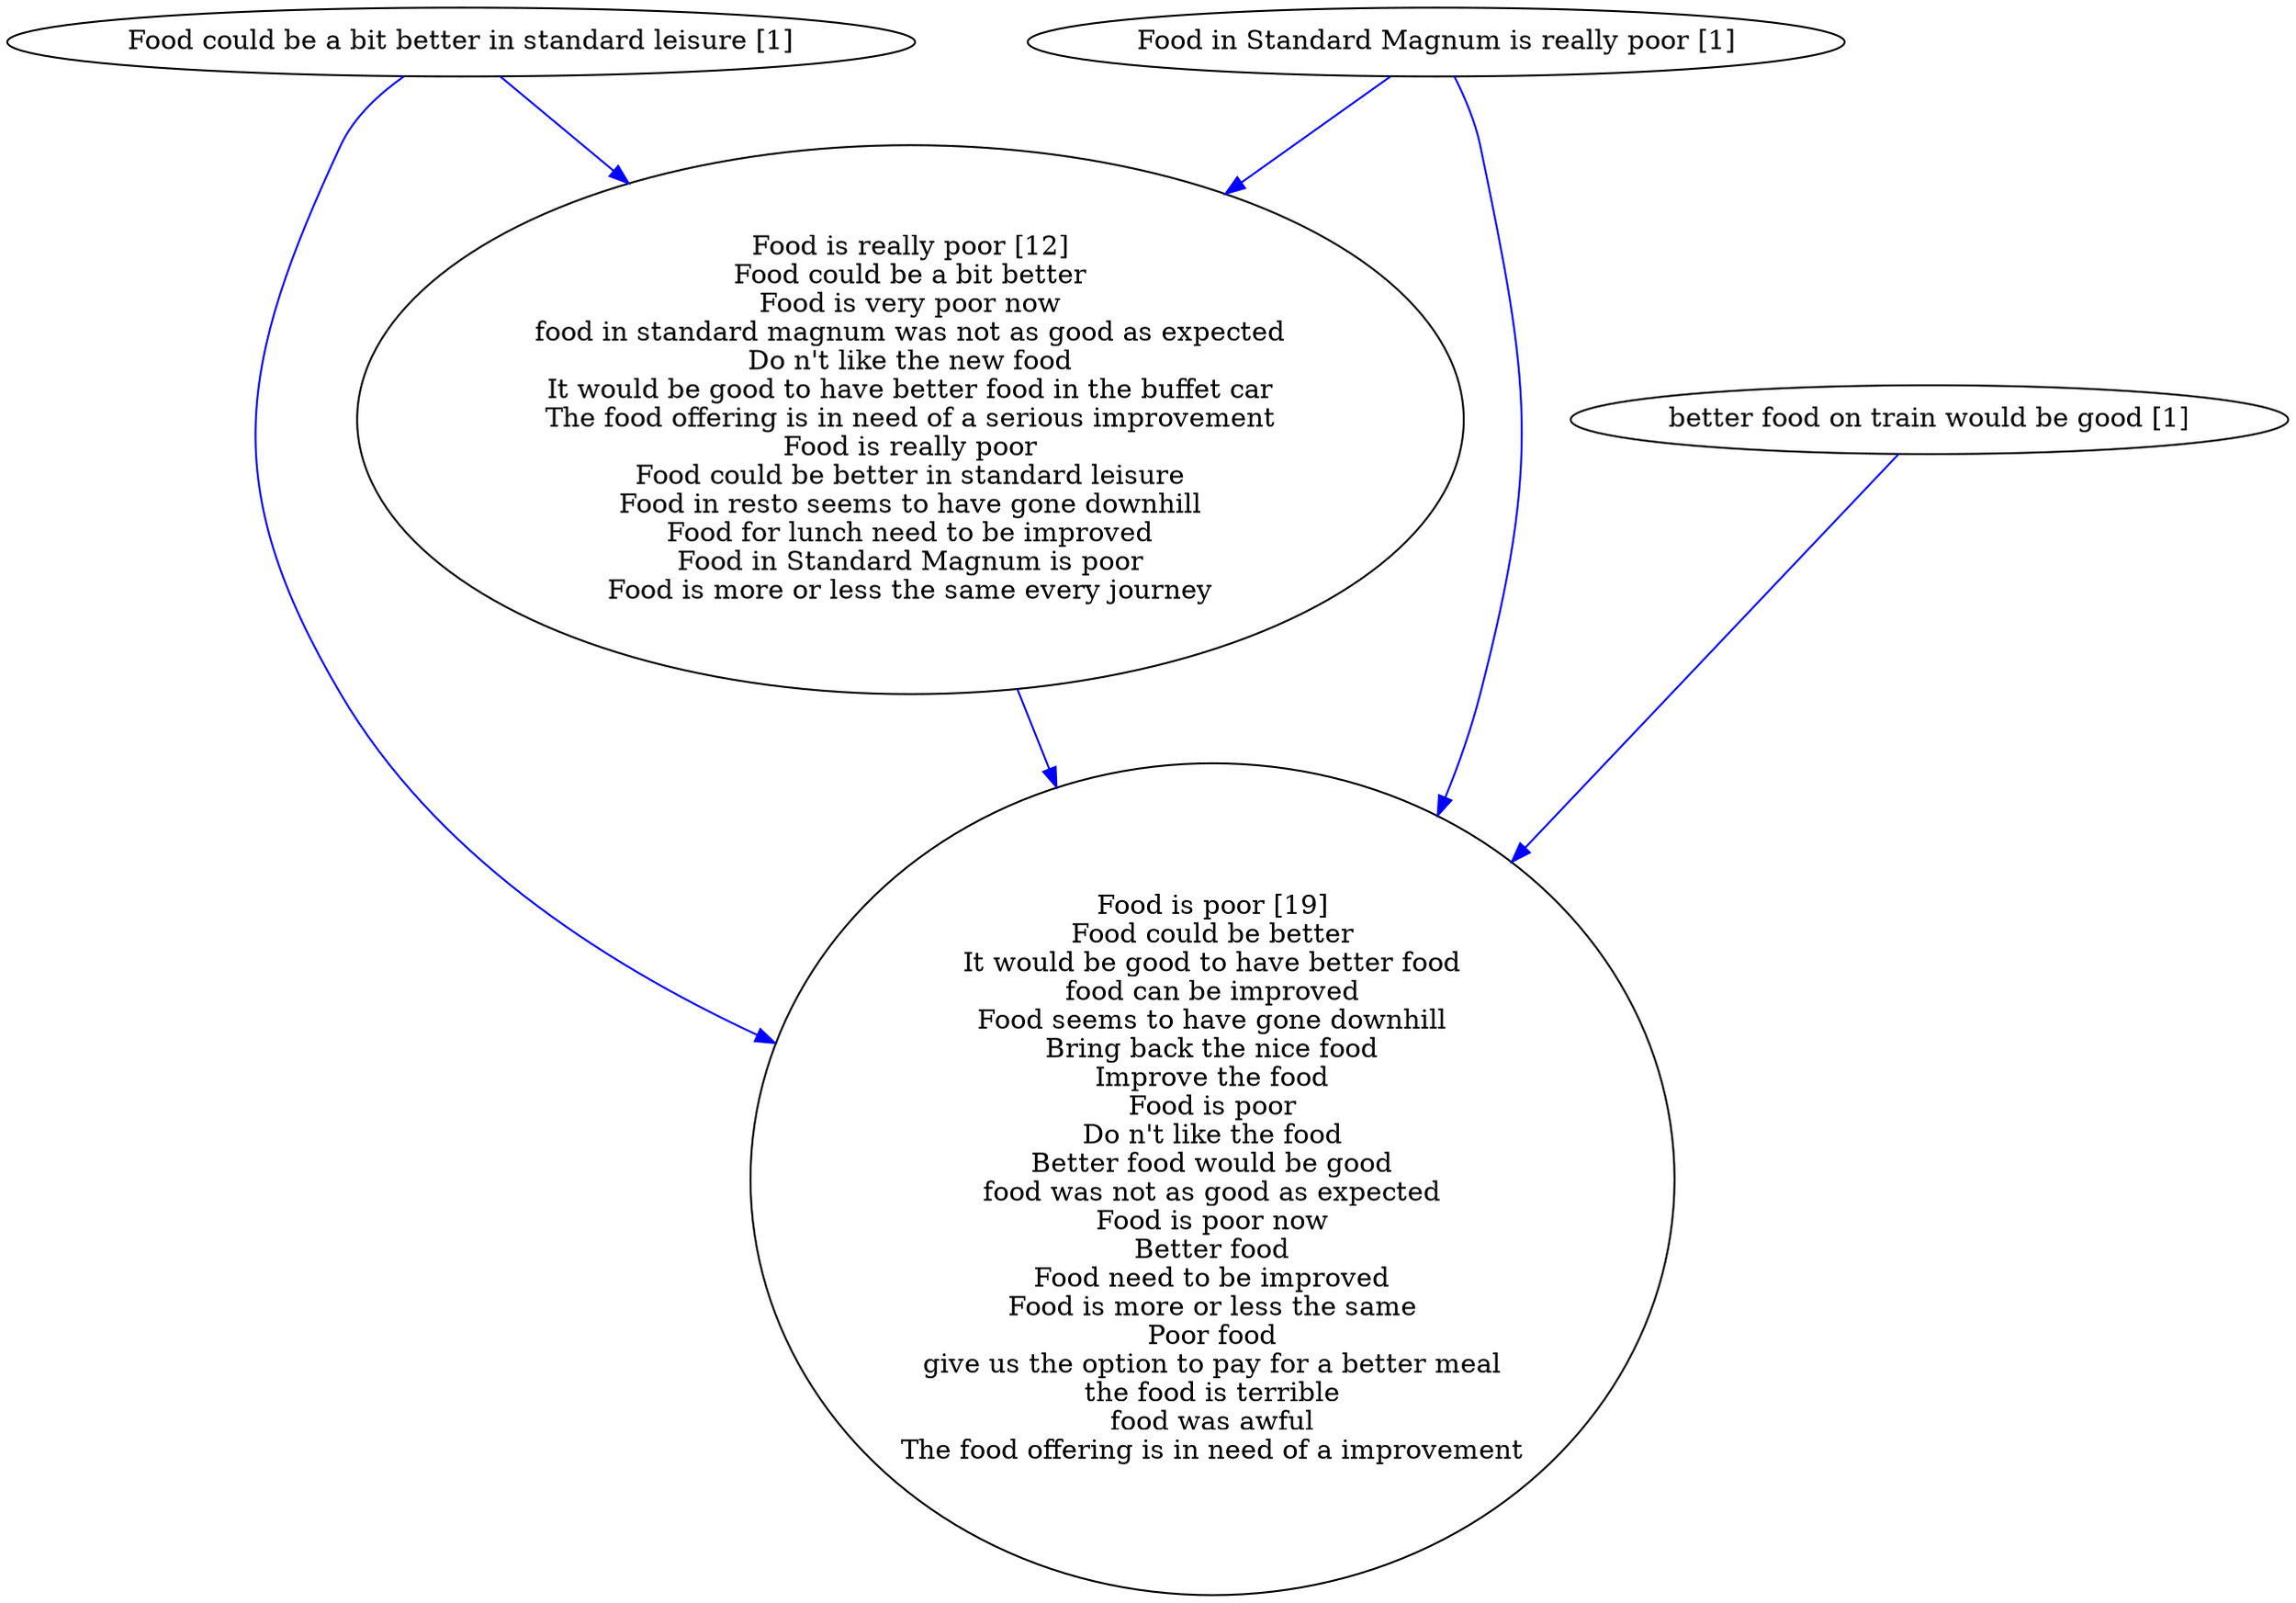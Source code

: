 digraph collapsedGraph {
"Food is really poor [12]\nFood could be a bit better\nFood is very poor now\nfood in standard magnum was not as good as expected\nDo n't like the new food\nIt would be good to have better food in the buffet car\nThe food offering is in need of a serious improvement\nFood is really poor\nFood could be better in standard leisure\nFood in resto seems to have gone downhill\nFood for lunch need to be improved\nFood in Standard Magnum is poor\nFood is more or less the same every journey""Food is poor [19]\nFood could be better\nIt would be good to have better food\nfood can be improved\nFood seems to have gone downhill\nBring back the nice food\nImprove the food\nFood is poor\nDo n't like the food\nBetter food would be good\nfood was not as good as expected\nFood is poor now\nBetter food\nFood need to be improved\nFood is more or less the same\nPoor food\ngive us the option to pay for a better meal\nthe food is terrible\nfood was awful\nThe food offering is in need of a improvement""Food could be a bit better in standard leisure [1]""Food in Standard Magnum is really poor [1]""better food on train would be good [1]""Food could be a bit better in standard leisure [1]" -> "Food is poor [19]\nFood could be better\nIt would be good to have better food\nfood can be improved\nFood seems to have gone downhill\nBring back the nice food\nImprove the food\nFood is poor\nDo n't like the food\nBetter food would be good\nfood was not as good as expected\nFood is poor now\nBetter food\nFood need to be improved\nFood is more or less the same\nPoor food\ngive us the option to pay for a better meal\nthe food is terrible\nfood was awful\nThe food offering is in need of a improvement" [color=blue]
"Food is really poor [12]\nFood could be a bit better\nFood is very poor now\nfood in standard magnum was not as good as expected\nDo n't like the new food\nIt would be good to have better food in the buffet car\nThe food offering is in need of a serious improvement\nFood is really poor\nFood could be better in standard leisure\nFood in resto seems to have gone downhill\nFood for lunch need to be improved\nFood in Standard Magnum is poor\nFood is more or less the same every journey" -> "Food is poor [19]\nFood could be better\nIt would be good to have better food\nfood can be improved\nFood seems to have gone downhill\nBring back the nice food\nImprove the food\nFood is poor\nDo n't like the food\nBetter food would be good\nfood was not as good as expected\nFood is poor now\nBetter food\nFood need to be improved\nFood is more or less the same\nPoor food\ngive us the option to pay for a better meal\nthe food is terrible\nfood was awful\nThe food offering is in need of a improvement" [color=blue]
"Food in Standard Magnum is really poor [1]" -> "Food is poor [19]\nFood could be better\nIt would be good to have better food\nfood can be improved\nFood seems to have gone downhill\nBring back the nice food\nImprove the food\nFood is poor\nDo n't like the food\nBetter food would be good\nfood was not as good as expected\nFood is poor now\nBetter food\nFood need to be improved\nFood is more or less the same\nPoor food\ngive us the option to pay for a better meal\nthe food is terrible\nfood was awful\nThe food offering is in need of a improvement" [color=blue]
"Food in Standard Magnum is really poor [1]" -> "Food is really poor [12]\nFood could be a bit better\nFood is very poor now\nfood in standard magnum was not as good as expected\nDo n't like the new food\nIt would be good to have better food in the buffet car\nThe food offering is in need of a serious improvement\nFood is really poor\nFood could be better in standard leisure\nFood in resto seems to have gone downhill\nFood for lunch need to be improved\nFood in Standard Magnum is poor\nFood is more or less the same every journey" [color=blue]
"Food could be a bit better in standard leisure [1]" -> "Food is really poor [12]\nFood could be a bit better\nFood is very poor now\nfood in standard magnum was not as good as expected\nDo n't like the new food\nIt would be good to have better food in the buffet car\nThe food offering is in need of a serious improvement\nFood is really poor\nFood could be better in standard leisure\nFood in resto seems to have gone downhill\nFood for lunch need to be improved\nFood in Standard Magnum is poor\nFood is more or less the same every journey" [color=blue]
"better food on train would be good [1]" -> "Food is poor [19]\nFood could be better\nIt would be good to have better food\nfood can be improved\nFood seems to have gone downhill\nBring back the nice food\nImprove the food\nFood is poor\nDo n't like the food\nBetter food would be good\nfood was not as good as expected\nFood is poor now\nBetter food\nFood need to be improved\nFood is more or less the same\nPoor food\ngive us the option to pay for a better meal\nthe food is terrible\nfood was awful\nThe food offering is in need of a improvement" [color=blue]
}